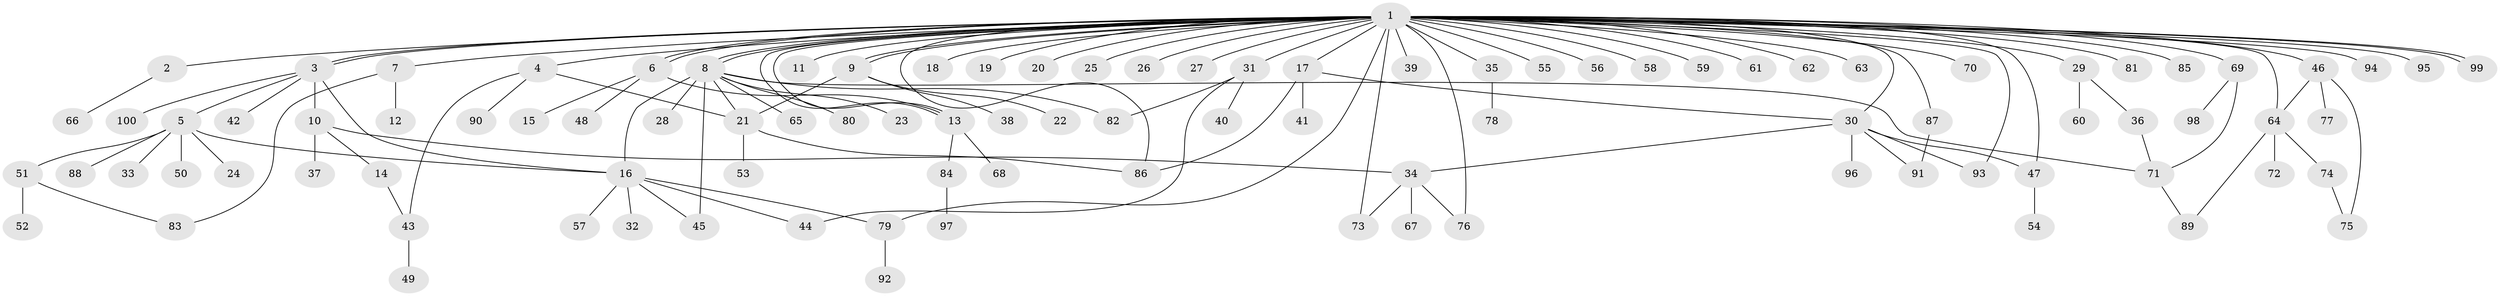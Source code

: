 // Generated by graph-tools (version 1.1) at 2025/26/03/09/25 03:26:05]
// undirected, 100 vertices, 130 edges
graph export_dot {
graph [start="1"]
  node [color=gray90,style=filled];
  1;
  2;
  3;
  4;
  5;
  6;
  7;
  8;
  9;
  10;
  11;
  12;
  13;
  14;
  15;
  16;
  17;
  18;
  19;
  20;
  21;
  22;
  23;
  24;
  25;
  26;
  27;
  28;
  29;
  30;
  31;
  32;
  33;
  34;
  35;
  36;
  37;
  38;
  39;
  40;
  41;
  42;
  43;
  44;
  45;
  46;
  47;
  48;
  49;
  50;
  51;
  52;
  53;
  54;
  55;
  56;
  57;
  58;
  59;
  60;
  61;
  62;
  63;
  64;
  65;
  66;
  67;
  68;
  69;
  70;
  71;
  72;
  73;
  74;
  75;
  76;
  77;
  78;
  79;
  80;
  81;
  82;
  83;
  84;
  85;
  86;
  87;
  88;
  89;
  90;
  91;
  92;
  93;
  94;
  95;
  96;
  97;
  98;
  99;
  100;
  1 -- 2;
  1 -- 3;
  1 -- 3;
  1 -- 4;
  1 -- 6;
  1 -- 6;
  1 -- 7;
  1 -- 8;
  1 -- 8;
  1 -- 9;
  1 -- 9;
  1 -- 11;
  1 -- 13;
  1 -- 13;
  1 -- 17;
  1 -- 18;
  1 -- 19;
  1 -- 20;
  1 -- 25;
  1 -- 26;
  1 -- 27;
  1 -- 29;
  1 -- 30;
  1 -- 31;
  1 -- 35;
  1 -- 39;
  1 -- 46;
  1 -- 47;
  1 -- 55;
  1 -- 56;
  1 -- 58;
  1 -- 59;
  1 -- 61;
  1 -- 62;
  1 -- 63;
  1 -- 64;
  1 -- 69;
  1 -- 70;
  1 -- 73;
  1 -- 76;
  1 -- 79;
  1 -- 81;
  1 -- 85;
  1 -- 86;
  1 -- 87;
  1 -- 93;
  1 -- 94;
  1 -- 95;
  1 -- 99;
  1 -- 99;
  2 -- 66;
  3 -- 5;
  3 -- 10;
  3 -- 16;
  3 -- 42;
  3 -- 100;
  4 -- 21;
  4 -- 43;
  4 -- 90;
  5 -- 16;
  5 -- 24;
  5 -- 33;
  5 -- 50;
  5 -- 51;
  5 -- 88;
  6 -- 13;
  6 -- 15;
  6 -- 48;
  7 -- 12;
  7 -- 83;
  8 -- 16;
  8 -- 21;
  8 -- 23;
  8 -- 28;
  8 -- 45;
  8 -- 65;
  8 -- 71;
  8 -- 80;
  8 -- 82;
  9 -- 21;
  9 -- 22;
  9 -- 38;
  10 -- 14;
  10 -- 34;
  10 -- 37;
  13 -- 68;
  13 -- 84;
  14 -- 43;
  16 -- 32;
  16 -- 44;
  16 -- 45;
  16 -- 57;
  16 -- 79;
  17 -- 30;
  17 -- 41;
  17 -- 86;
  21 -- 53;
  21 -- 86;
  29 -- 36;
  29 -- 60;
  30 -- 34;
  30 -- 47;
  30 -- 91;
  30 -- 93;
  30 -- 96;
  31 -- 40;
  31 -- 44;
  31 -- 82;
  34 -- 67;
  34 -- 73;
  34 -- 76;
  35 -- 78;
  36 -- 71;
  43 -- 49;
  46 -- 64;
  46 -- 75;
  46 -- 77;
  47 -- 54;
  51 -- 52;
  51 -- 83;
  64 -- 72;
  64 -- 74;
  64 -- 89;
  69 -- 71;
  69 -- 98;
  71 -- 89;
  74 -- 75;
  79 -- 92;
  84 -- 97;
  87 -- 91;
}
